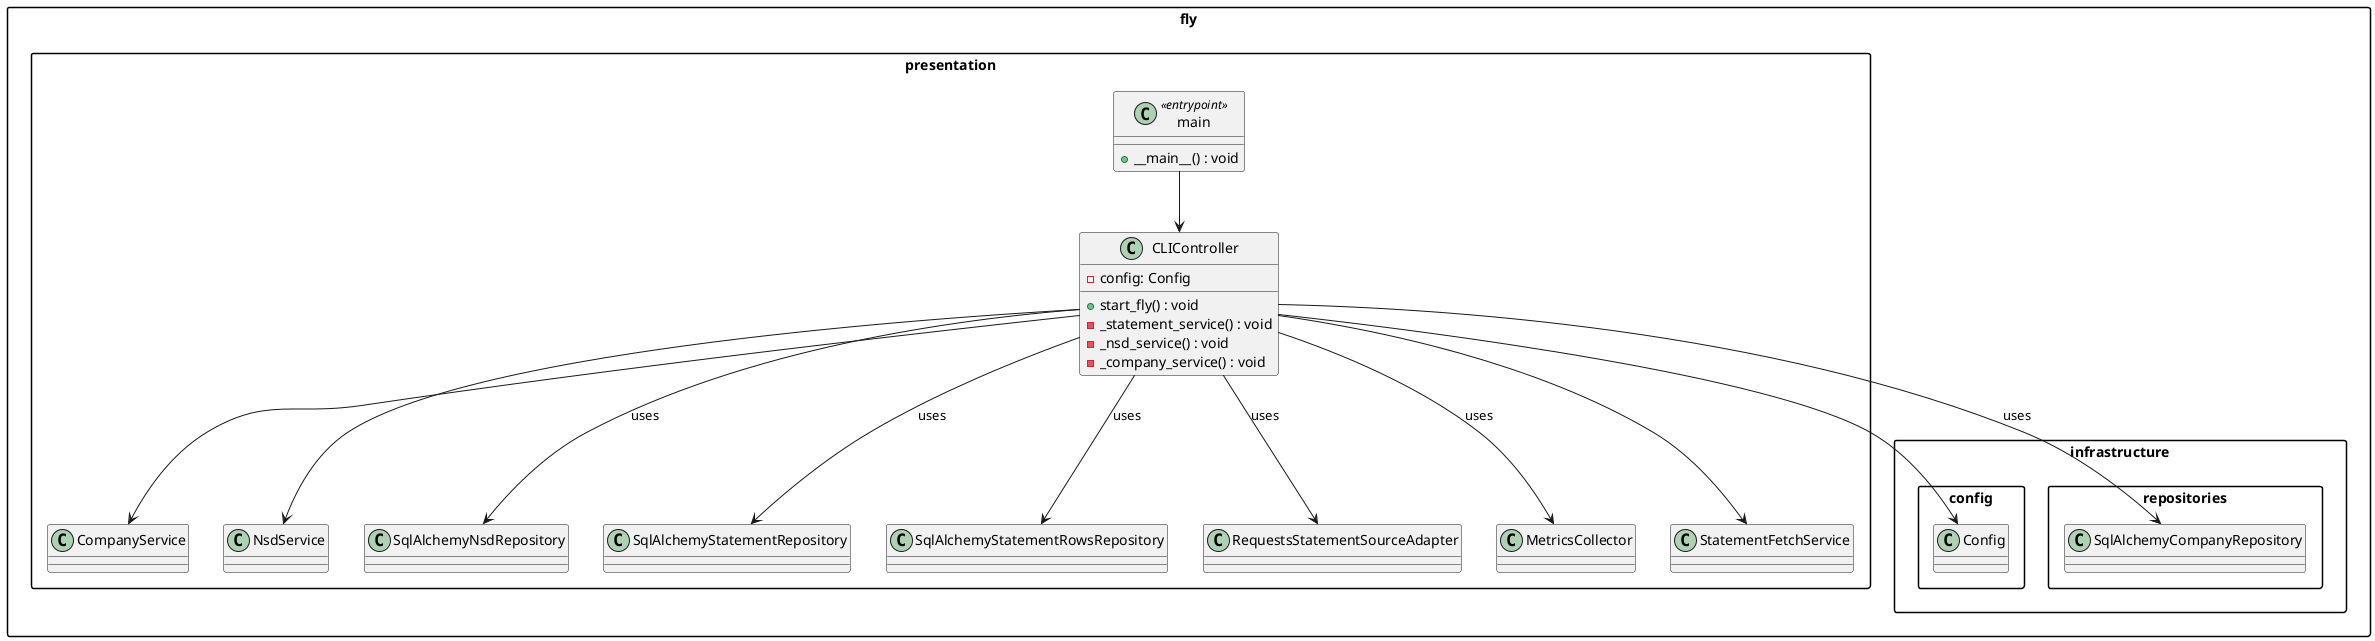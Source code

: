 @startuml
skinparam packageStyle rectangle
    package "fly.presentation" {
        class main <<entrypoint>> {
            +__main__() : void
            }
            main --> fly.presentation.CLIController

        class CLIController {
            -config: Config
            +start_fly() : void
            -_statement_service() : void
            -_nsd_service() : void
            -_company_service() : void
            }
            CLIController --> fly.infrastructure.config.Config
            CLIController --> CompanyService
            CLIController --> NsdService
            CLIController --> fly.infrastructure.repositories.SqlAlchemyCompanyRepository : uses
            CLIController --> SqlAlchemyNsdRepository : uses
            CLIController --> SqlAlchemyStatementRepository : uses
            CLIController --> SqlAlchemyStatementRowsRepository : uses
            CLIController --> RequestsStatementSourceAdapter : uses
            CLIController --> MetricsCollector : uses
            CLIController --> StatementFetchService
        }

 @enduml